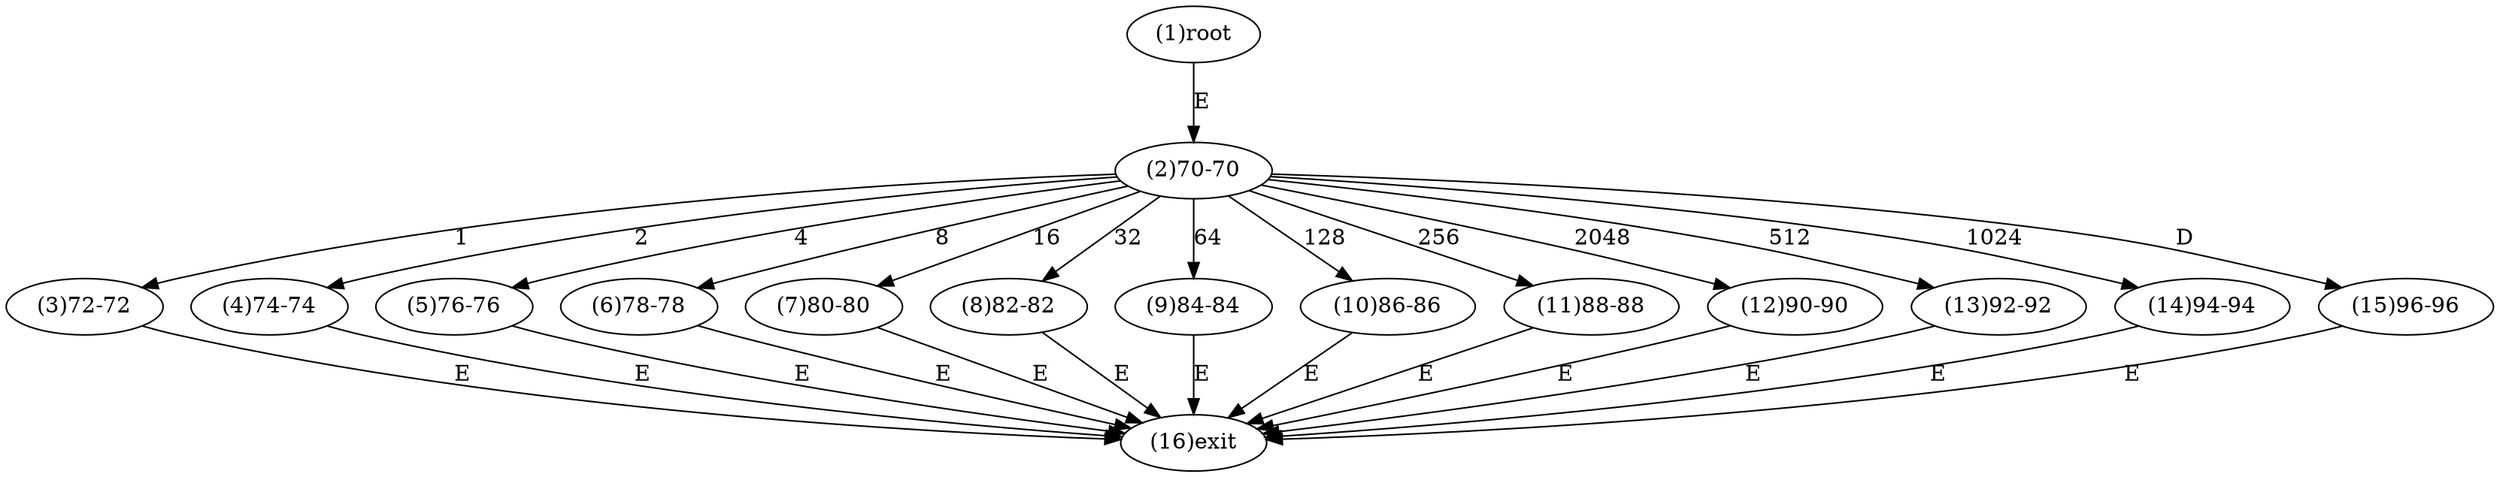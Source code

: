 digraph "" { 
1[ label="(1)root"];
2[ label="(2)70-70"];
3[ label="(3)72-72"];
4[ label="(4)74-74"];
5[ label="(5)76-76"];
6[ label="(6)78-78"];
7[ label="(7)80-80"];
8[ label="(8)82-82"];
9[ label="(9)84-84"];
10[ label="(10)86-86"];
11[ label="(11)88-88"];
12[ label="(12)90-90"];
13[ label="(13)92-92"];
14[ label="(14)94-94"];
15[ label="(15)96-96"];
16[ label="(16)exit"];
1->2[ label="E"];
2->3[ label="1"];
2->4[ label="2"];
2->5[ label="4"];
2->6[ label="8"];
2->7[ label="16"];
2->8[ label="32"];
2->9[ label="64"];
2->10[ label="128"];
2->11[ label="256"];
2->13[ label="512"];
2->14[ label="1024"];
2->12[ label="2048"];
2->15[ label="D"];
3->16[ label="E"];
4->16[ label="E"];
5->16[ label="E"];
6->16[ label="E"];
7->16[ label="E"];
8->16[ label="E"];
9->16[ label="E"];
10->16[ label="E"];
11->16[ label="E"];
12->16[ label="E"];
13->16[ label="E"];
14->16[ label="E"];
15->16[ label="E"];
}